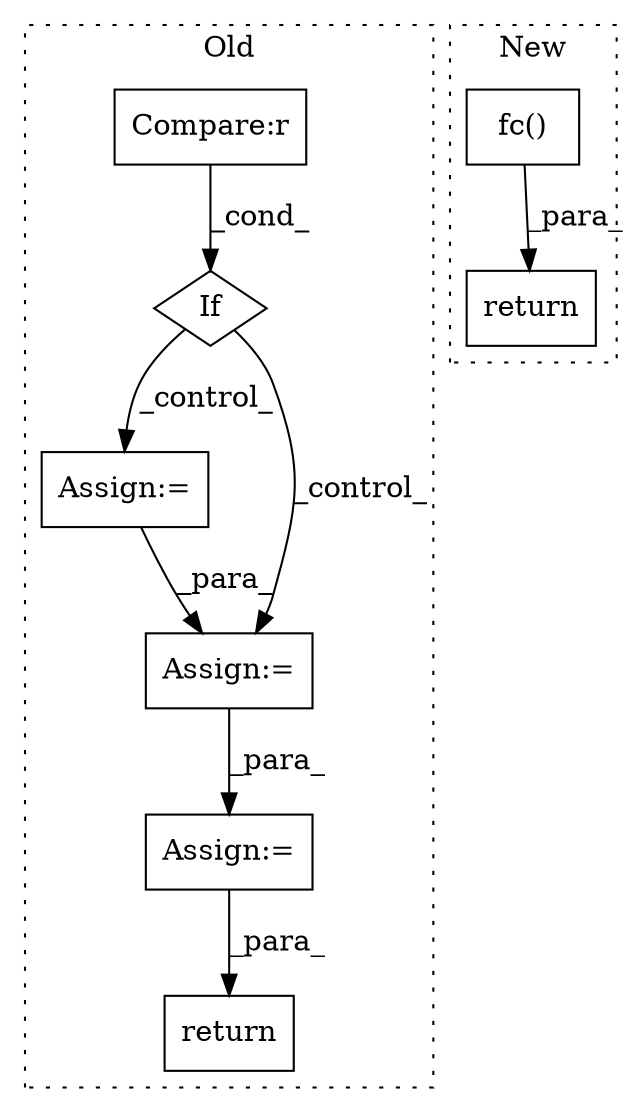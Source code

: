 digraph G {
subgraph cluster0 {
1 [label="If" a="96" s="5891,5934" l="3,14" shape="diamond"];
3 [label="Assign:=" a="68" s="5954" l="3" shape="box"];
4 [label="Assign:=" a="68" s="6060" l="3" shape="box"];
5 [label="Compare:r" a="40" s="5916" l="18" shape="box"];
6 [label="Assign:=" a="68" s="6157" l="3" shape="box"];
7 [label="return" a="93" s="6208" l="7" shape="box"];
label = "Old";
style="dotted";
}
subgraph cluster1 {
2 [label="fc()" a="75" s="4080,4089" l="8,1" shape="box"];
8 [label="return" a="93" s="4116" l="7" shape="box"];
label = "New";
style="dotted";
}
1 -> 3 [label="_control_"];
1 -> 4 [label="_control_"];
2 -> 8 [label="_para_"];
3 -> 4 [label="_para_"];
4 -> 6 [label="_para_"];
5 -> 1 [label="_cond_"];
6 -> 7 [label="_para_"];
}